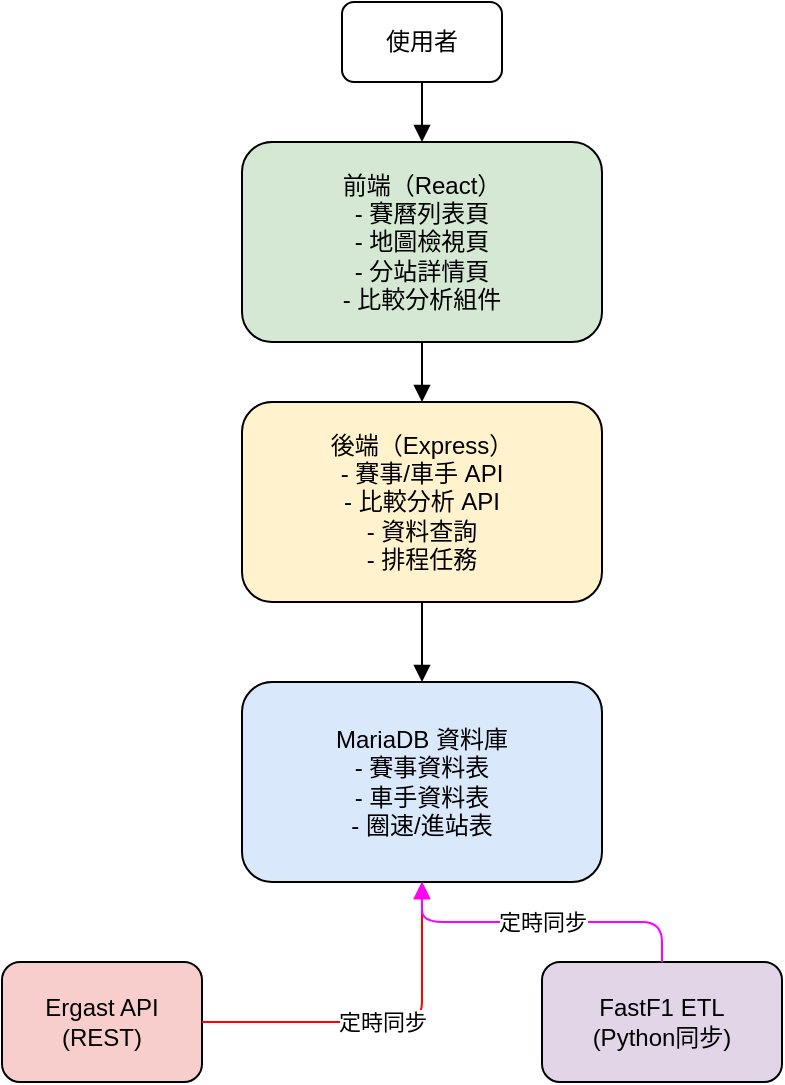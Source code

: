 <mxfile version="27.1.4">
  <diagram name="F1 Data Insights Dashboard 架構" id="sKK5pHOvk9GpH0P4ipE0">
    <mxGraphModel dx="1018" dy="697" grid="1" gridSize="10" guides="1" tooltips="1" connect="1" arrows="1" fold="1" page="1" pageScale="1" pageWidth="850" pageHeight="1100" math="0" shadow="0">
      <root>
        <mxCell id="0" />
        <mxCell id="1" parent="0" />
        <mxCell id="0-MnNBTRrUz40i_EMaER-1" value="使用者" style="rounded=1;whiteSpace=wrap;html=1;fillColor=#FFFFFF;strokeColor=#000000;" vertex="1" parent="1">
          <mxGeometry x="250" y="20" width="80" height="40" as="geometry" />
        </mxCell>
        <mxCell id="0-MnNBTRrUz40i_EMaER-2" value="前端（React）&#xa;- 賽曆列表頁&#xa;- 地圖檢視頁&#xa;- 分站詳情頁&#xa;- 比較分析組件" style="rounded=1;whiteSpace=wrap;html=1;fillColor=#D5E8D4;strokeColor=#000000;" vertex="1" parent="1">
          <mxGeometry x="200" y="90" width="180" height="100" as="geometry" />
        </mxCell>
        <mxCell id="0-MnNBTRrUz40i_EMaER-3" value="後端（Express）&#xa;- 賽事/車手 API&#xa;- 比較分析 API&#xa;- 資料查詢&#xa;- 排程任務" style="rounded=1;whiteSpace=wrap;html=1;fillColor=#FFF2CC;strokeColor=#000000;" vertex="1" parent="1">
          <mxGeometry x="200" y="220" width="180" height="100" as="geometry" />
        </mxCell>
        <mxCell id="0-MnNBTRrUz40i_EMaER-4" value="MariaDB 資料庫&#xa;- 賽事資料表&#xa;- 車手資料表&#xa;- 圈速/進站表" style="rounded=1;whiteSpace=wrap;html=1;fillColor=#DAE8FC;strokeColor=#000000;" vertex="1" parent="1">
          <mxGeometry x="200" y="360" width="180" height="100" as="geometry" />
        </mxCell>
        <mxCell id="0-MnNBTRrUz40i_EMaER-5" value="Ergast API&#xa;(REST)" style="rounded=1;whiteSpace=wrap;html=1;fillColor=#F8CECC;strokeColor=#000000;" vertex="1" parent="1">
          <mxGeometry x="80" y="500" width="100" height="60" as="geometry" />
        </mxCell>
        <mxCell id="0-MnNBTRrUz40i_EMaER-6" value="FastF1 ETL&#xa;(Python同步)" style="rounded=1;whiteSpace=wrap;html=1;fillColor=#E1D5E7;strokeColor=#000000;" vertex="1" parent="1">
          <mxGeometry x="350" y="500" width="120" height="60" as="geometry" />
        </mxCell>
        <mxCell id="0-MnNBTRrUz40i_EMaER-7" style="edgeStyle=orthogonalEdgeStyle;endArrow=block;html=1;strokeColor=#000000;" edge="1" parent="1" source="0-MnNBTRrUz40i_EMaER-1" target="0-MnNBTRrUz40i_EMaER-2">
          <mxGeometry relative="1" as="geometry" />
        </mxCell>
        <mxCell id="0-MnNBTRrUz40i_EMaER-8" style="edgeStyle=orthogonalEdgeStyle;endArrow=block;html=1;strokeColor=#000000;" edge="1" parent="1" source="0-MnNBTRrUz40i_EMaER-2" target="0-MnNBTRrUz40i_EMaER-3">
          <mxGeometry relative="1" as="geometry" />
        </mxCell>
        <mxCell id="0-MnNBTRrUz40i_EMaER-9" style="edgeStyle=orthogonalEdgeStyle;endArrow=block;html=1;strokeColor=#000000;" edge="1" parent="1" source="0-MnNBTRrUz40i_EMaER-3" target="0-MnNBTRrUz40i_EMaER-4">
          <mxGeometry relative="1" as="geometry" />
        </mxCell>
        <mxCell id="0-MnNBTRrUz40i_EMaER-10" value="定時同步" style="edgeStyle=orthogonalEdgeStyle;endArrow=block;html=1;strokeColor=#F00;" edge="1" parent="1" source="0-MnNBTRrUz40i_EMaER-5" target="0-MnNBTRrUz40i_EMaER-4">
          <mxGeometry relative="1" as="geometry" />
        </mxCell>
        <mxCell id="0-MnNBTRrUz40i_EMaER-11" value="定時同步" style="edgeStyle=orthogonalEdgeStyle;endArrow=block;html=1;strokeColor=#F0F;" edge="1" parent="1" source="0-MnNBTRrUz40i_EMaER-6" target="0-MnNBTRrUz40i_EMaER-4">
          <mxGeometry relative="1" as="geometry" />
        </mxCell>
      </root>
    </mxGraphModel>
  </diagram>
</mxfile>
